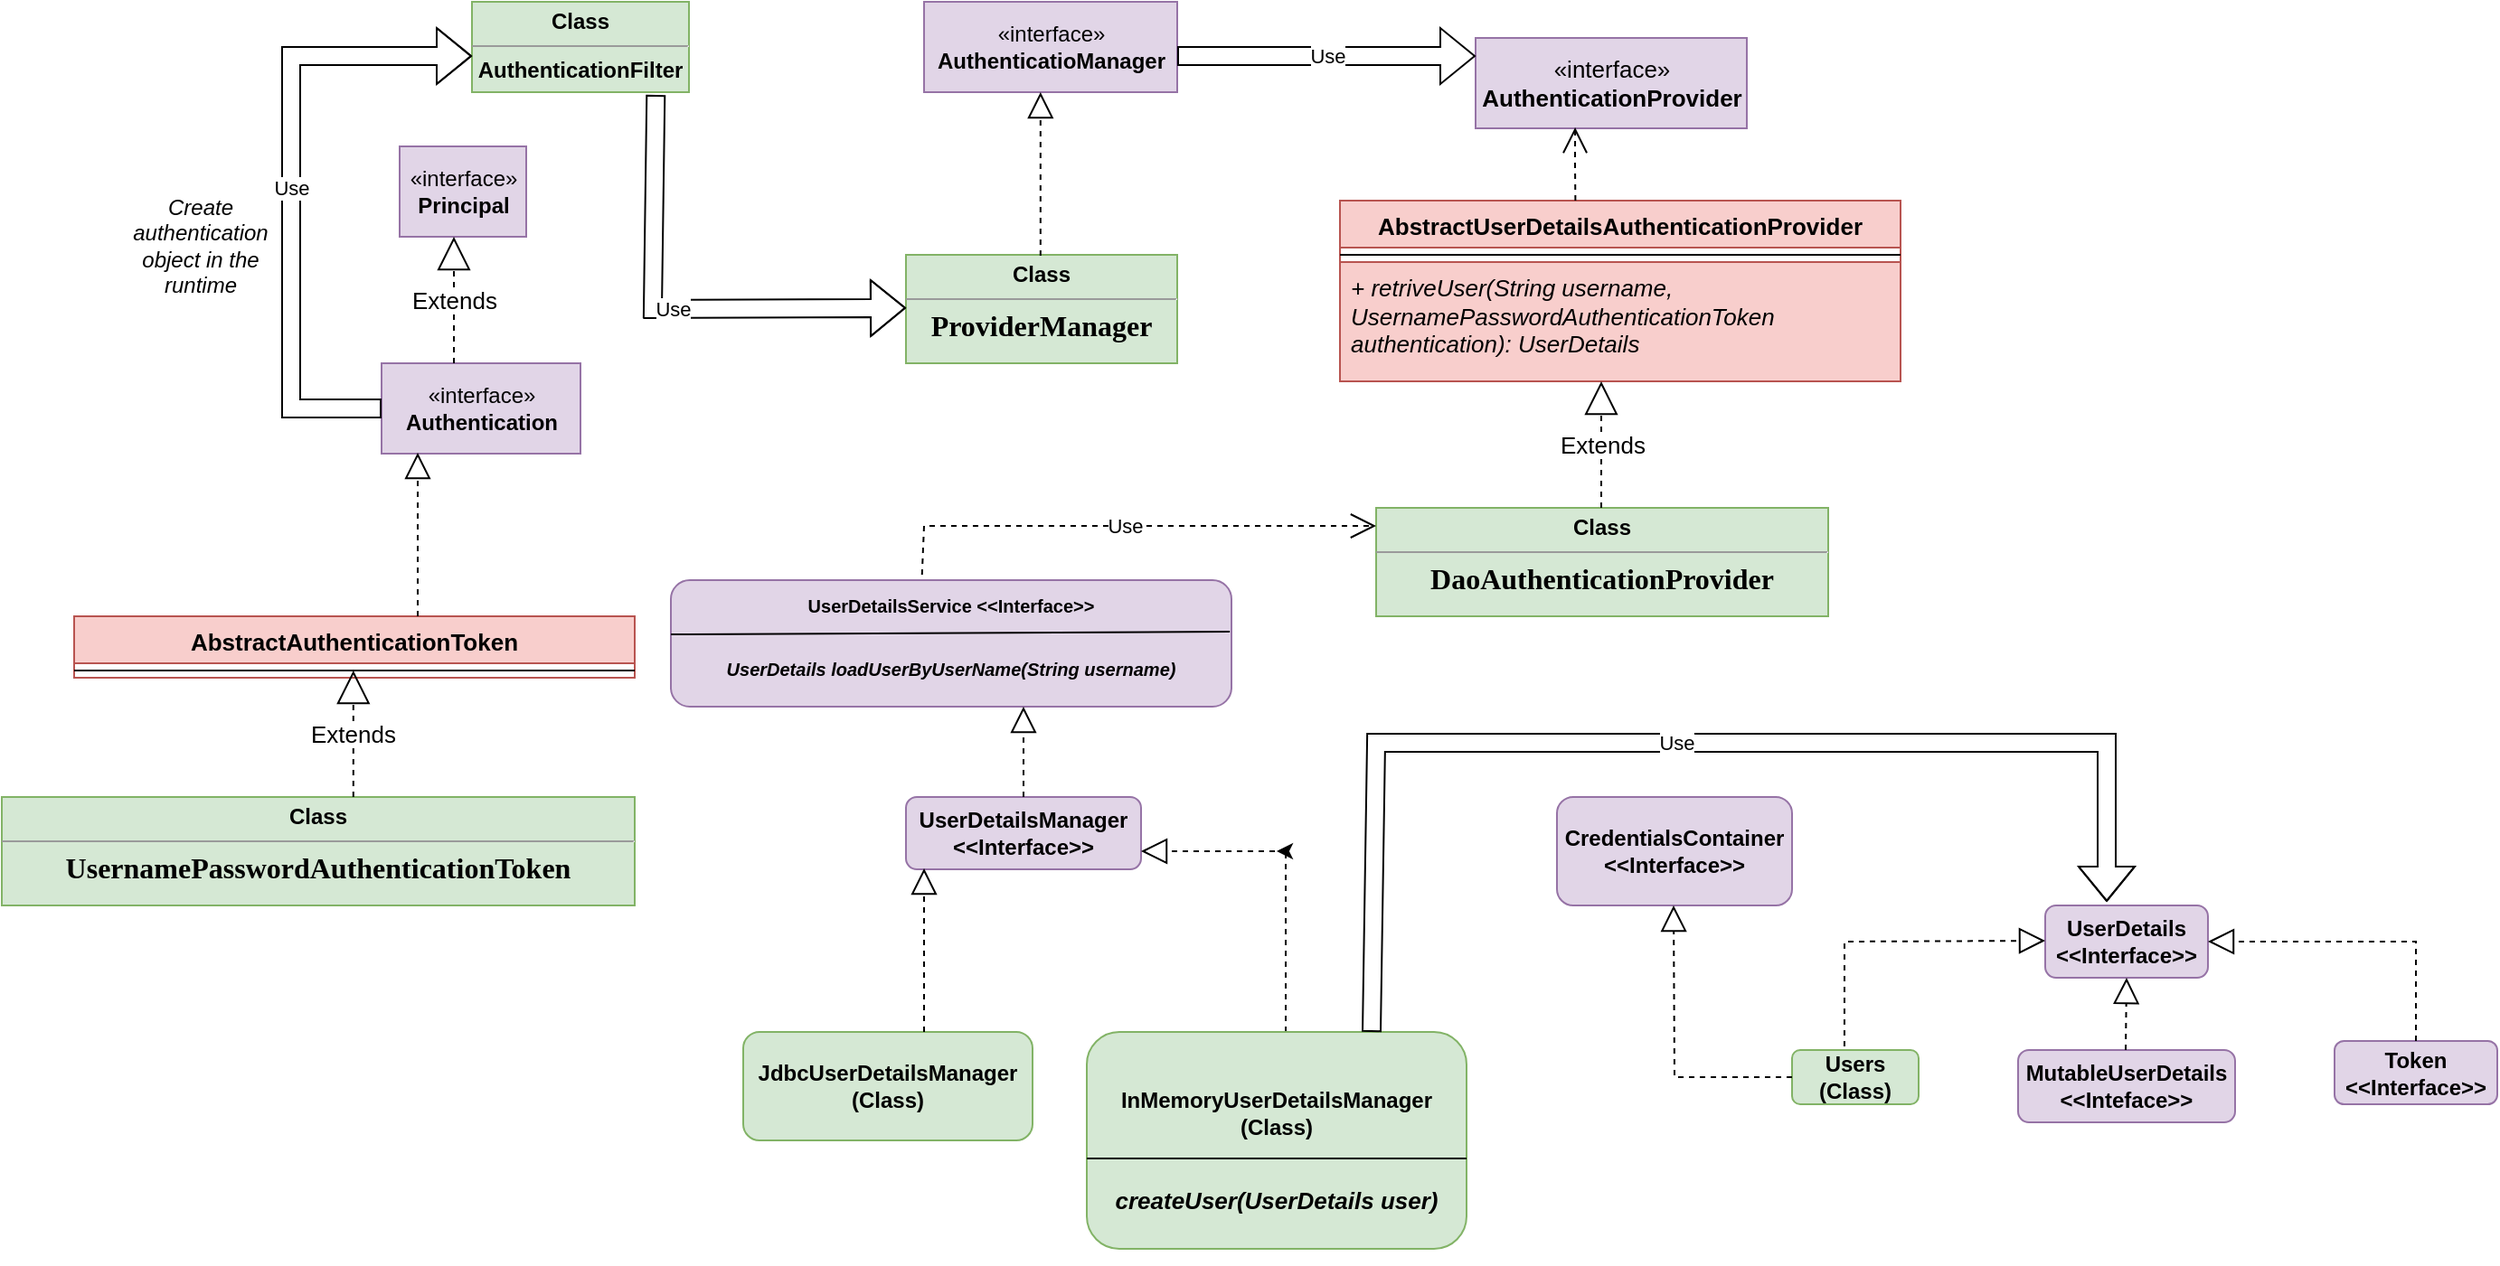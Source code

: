 <mxfile version="20.4.0" type="github" pages="2">
  <diagram id="7JhAGBCGNMpkyuO565MB" name="spring-security">
    <mxGraphModel dx="2755" dy="466" grid="1" gridSize="10" guides="1" tooltips="1" connect="1" arrows="1" fold="1" page="1" pageScale="1" pageWidth="850" pageHeight="1100" math="0" shadow="0">
      <root>
        <mxCell id="0" />
        <mxCell id="1" parent="0" />
        <mxCell id="2OhvPw83hctN9nR5Lysw-19" value="UserDetailsManager &amp;lt;&amp;lt;Interface&amp;gt;&amp;gt;" style="rounded=1;whiteSpace=wrap;html=1;fontStyle=1;fillColor=#e1d5e7;strokeColor=#9673a6;" parent="1" vertex="1">
          <mxGeometry x="-620" y="1110" width="130" height="40" as="geometry" />
        </mxCell>
        <mxCell id="2OhvPw83hctN9nR5Lysw-20" value="&lt;div style=&quot;&quot;&gt;&lt;span style=&quot;background-color: initial;&quot;&gt;&lt;sup style=&quot;&quot;&gt;UserDetailsService &amp;lt;&amp;lt;Interface&amp;gt;&amp;gt;&lt;/sup&gt;&lt;/span&gt;&lt;/div&gt;&lt;div style=&quot;&quot;&gt;&lt;span style=&quot;background-color: initial;&quot;&gt;&lt;sup&gt;&lt;br&gt;&lt;/sup&gt;&lt;/span&gt;&lt;/div&gt;&lt;div style=&quot;&quot;&gt;&lt;span style=&quot;background-color: initial;&quot;&gt;&lt;sup style=&quot;&quot;&gt;&lt;i style=&quot;&quot;&gt;UserDetails loadUserByUserName(String username)&lt;/i&gt;&lt;/sup&gt;&lt;/span&gt;&lt;/div&gt;" style="rounded=1;whiteSpace=wrap;html=1;fillColor=#e1d5e7;strokeColor=#9673a6;fontStyle=1;align=center;" parent="1" vertex="1">
          <mxGeometry x="-750" y="990" width="310" height="70" as="geometry" />
        </mxCell>
        <mxCell id="2OhvPw83hctN9nR5Lysw-22" value="&lt;b&gt;JdbcUserDetailsManager (Class)&lt;/b&gt;" style="rounded=1;whiteSpace=wrap;html=1;fillColor=#d5e8d4;strokeColor=#82b366;" parent="1" vertex="1">
          <mxGeometry x="-710" y="1240" width="160" height="60" as="geometry" />
        </mxCell>
        <mxCell id="pVIqleE_iX3nlFvVeCBg-13" style="edgeStyle=orthogonalEdgeStyle;rounded=0;orthogonalLoop=1;jettySize=auto;html=1;dashed=1;fontSize=13;" parent="1" source="2OhvPw83hctN9nR5Lysw-23" edge="1">
          <mxGeometry relative="1" as="geometry">
            <mxPoint x="-415" y="1140" as="targetPoint" />
            <Array as="points">
              <mxPoint x="-410" y="1140" />
            </Array>
          </mxGeometry>
        </mxCell>
        <mxCell id="2OhvPw83hctN9nR5Lysw-23" value="&lt;br&gt;&lt;p class=&quot;p1&quot;&gt;InMemoryUserDetailsManager (Class)&lt;/p&gt;&lt;br&gt;&lt;i&gt;&lt;font style=&quot;font-size: 13px;&quot;&gt;createUser(UserDetails user)&lt;/font&gt;&lt;/i&gt;&lt;br&gt;&amp;nbsp;" style="rounded=1;whiteSpace=wrap;html=1;fillColor=#d5e8d4;strokeColor=#82b366;fontStyle=1;align=center;verticalAlign=middle;" parent="1" vertex="1">
          <mxGeometry x="-520" y="1240" width="210" height="120" as="geometry" />
        </mxCell>
        <mxCell id="2OhvPw83hctN9nR5Lysw-24" style="edgeStyle=orthogonalEdgeStyle;rounded=0;orthogonalLoop=1;jettySize=auto;html=1;exitX=0.5;exitY=1;exitDx=0;exitDy=0;" parent="1" source="2OhvPw83hctN9nR5Lysw-23" target="2OhvPw83hctN9nR5Lysw-23" edge="1">
          <mxGeometry relative="1" as="geometry" />
        </mxCell>
        <mxCell id="2OhvPw83hctN9nR5Lysw-30" value="" style="endArrow=none;html=1;rounded=0;" parent="1" edge="1">
          <mxGeometry width="50" height="50" relative="1" as="geometry">
            <mxPoint x="-520" y="1310" as="sourcePoint" />
            <mxPoint x="-310" y="1310" as="targetPoint" />
          </mxGeometry>
        </mxCell>
        <mxCell id="2OhvPw83hctN9nR5Lysw-37" value="" style="endArrow=none;html=1;rounded=0;fontSize=13;entryX=0.997;entryY=0.407;entryDx=0;entryDy=0;entryPerimeter=0;" parent="1" target="2OhvPw83hctN9nR5Lysw-20" edge="1">
          <mxGeometry width="50" height="50" relative="1" as="geometry">
            <mxPoint x="-750" y="1020" as="sourcePoint" />
            <mxPoint x="-700" y="970" as="targetPoint" />
          </mxGeometry>
        </mxCell>
        <mxCell id="pVIqleE_iX3nlFvVeCBg-1" value="«interface»&lt;br&gt;&lt;b&gt;AuthenticationProvider&lt;/b&gt;" style="html=1;fontSize=13;fillColor=#e1d5e7;strokeColor=#9673a6;" parent="1" vertex="1">
          <mxGeometry x="-305" y="690" width="150" height="50" as="geometry" />
        </mxCell>
        <mxCell id="pVIqleE_iX3nlFvVeCBg-2" value="AbstractUserDetailsAuthenticationProvider" style="swimlane;fontStyle=1;align=center;verticalAlign=top;childLayout=stackLayout;horizontal=1;startSize=26;horizontalStack=0;resizeParent=1;resizeParentMax=0;resizeLast=0;collapsible=1;marginBottom=0;fontSize=13;fillColor=#f8cecc;strokeColor=#b85450;" parent="1" vertex="1">
          <mxGeometry x="-380" y="780" width="310" height="100" as="geometry">
            <mxRectangle x="370" y="40" width="110" height="30" as="alternateBounds" />
          </mxGeometry>
        </mxCell>
        <mxCell id="pVIqleE_iX3nlFvVeCBg-4" value="" style="line;strokeWidth=1;fillColor=none;align=left;verticalAlign=middle;spacingTop=-1;spacingLeft=3;spacingRight=3;rotatable=0;labelPosition=right;points=[];portConstraint=eastwest;fontSize=13;" parent="pVIqleE_iX3nlFvVeCBg-2" vertex="1">
          <mxGeometry y="26" width="310" height="8" as="geometry" />
        </mxCell>
        <object label="+ retriveUser(String username, UsernamePasswordAuthenticationToken authentication): UserDetails" id="pVIqleE_iX3nlFvVeCBg-5">
          <mxCell style="text;strokeColor=#b85450;fillColor=#f8cecc;align=left;verticalAlign=top;spacingLeft=4;spacingRight=4;overflow=hidden;rotatable=0;points=[[0,0.5],[1,0.5]];portConstraint=eastwest;fontSize=13;fontStyle=2;whiteSpace=wrap;" parent="pVIqleE_iX3nlFvVeCBg-2" vertex="1">
            <mxGeometry y="34" width="310" height="66" as="geometry" />
          </mxCell>
        </object>
        <mxCell id="pVIqleE_iX3nlFvVeCBg-6" value="" style="endArrow=open;endSize=12;dashed=1;html=1;rounded=0;fontSize=13;entryX=0.367;entryY=0.99;entryDx=0;entryDy=0;entryPerimeter=0;exitX=0.42;exitY=0;exitDx=0;exitDy=0;exitPerimeter=0;" parent="1" source="pVIqleE_iX3nlFvVeCBg-2" target="pVIqleE_iX3nlFvVeCBg-1" edge="1">
          <mxGeometry width="160" relative="1" as="geometry">
            <mxPoint x="-250" y="820" as="sourcePoint" />
            <mxPoint x="-90" y="820" as="targetPoint" />
            <Array as="points">
              <mxPoint x="-250" y="760" />
            </Array>
          </mxGeometry>
        </mxCell>
        <mxCell id="pVIqleE_iX3nlFvVeCBg-8" value="&lt;p style=&quot;margin: 4px 0px 0px;&quot;&gt;&lt;b&gt;Class&lt;/b&gt;&lt;/p&gt;&lt;hr size=&quot;1&quot;&gt;&lt;div style=&quot;height:2px;&quot;&gt;&lt;p style=&quot;margin: 0px; font-variant-numeric: normal; font-variant-east-asian: normal; font-stretch: normal; font-size: 16px; line-height: normal; font-family: Menlo;&quot; class=&quot;p1&quot;&gt;&lt;b&gt;DaoAuthenticationProvider&lt;/b&gt;&lt;/p&gt;&lt;/div&gt;" style="verticalAlign=top;align=center;overflow=fill;fontSize=12;fontFamily=Helvetica;html=1;fillColor=#d5e8d4;strokeColor=#82b366;" parent="1" vertex="1">
          <mxGeometry x="-360" y="950" width="250" height="60" as="geometry" />
        </mxCell>
        <mxCell id="pVIqleE_iX3nlFvVeCBg-10" value="" style="endArrow=block;dashed=1;endFill=0;endSize=12;html=1;rounded=0;fontSize=13;exitX=0.5;exitY=0;exitDx=0;exitDy=0;entryX=0.629;entryY=1;entryDx=0;entryDy=0;entryPerimeter=0;" parent="1" source="2OhvPw83hctN9nR5Lysw-19" target="2OhvPw83hctN9nR5Lysw-20" edge="1">
          <mxGeometry width="160" relative="1" as="geometry">
            <mxPoint x="-560" y="1090" as="sourcePoint" />
            <mxPoint x="-400" y="1090" as="targetPoint" />
          </mxGeometry>
        </mxCell>
        <mxCell id="pVIqleE_iX3nlFvVeCBg-11" value="" style="endArrow=block;dashed=1;endFill=0;endSize=12;html=1;rounded=0;fontSize=13;exitX=0.5;exitY=0;exitDx=0;exitDy=0;entryX=0.077;entryY=0.988;entryDx=0;entryDy=0;entryPerimeter=0;" parent="1" target="2OhvPw83hctN9nR5Lysw-19" edge="1">
          <mxGeometry width="160" relative="1" as="geometry">
            <mxPoint x="-609.99" y="1240" as="sourcePoint" />
            <mxPoint x="-610" y="1190" as="targetPoint" />
          </mxGeometry>
        </mxCell>
        <mxCell id="pVIqleE_iX3nlFvVeCBg-12" value="" style="endArrow=block;dashed=1;endFill=0;endSize=12;html=1;rounded=0;fontSize=13;entryX=1;entryY=0.75;entryDx=0;entryDy=0;" parent="1" target="2OhvPw83hctN9nR5Lysw-19" edge="1">
          <mxGeometry width="160" relative="1" as="geometry">
            <mxPoint x="-410" y="1140" as="sourcePoint" />
            <mxPoint x="-440" y="1140" as="targetPoint" />
            <Array as="points">
              <mxPoint x="-420" y="1140" />
            </Array>
          </mxGeometry>
        </mxCell>
        <mxCell id="NDV7WUPV6Lxd4Veiv8BD-41" value="Extends" style="endArrow=block;endSize=16;endFill=0;html=1;rounded=0;dashed=1;fontSize=13;" parent="1" edge="1">
          <mxGeometry width="160" relative="1" as="geometry">
            <mxPoint x="-235.5" y="950" as="sourcePoint" />
            <mxPoint x="-235.5" y="880" as="targetPoint" />
          </mxGeometry>
        </mxCell>
        <mxCell id="Zhe5iEd3yz5-mfW3sKlQ-1" value="UserDetails &amp;lt;&amp;lt;Interface&amp;gt;&amp;gt;" style="rounded=1;whiteSpace=wrap;html=1;fontStyle=1;align=center;fillColor=#e1d5e7;strokeColor=#9673a6;" parent="1" vertex="1">
          <mxGeometry x="10" y="1170" width="90" height="40" as="geometry" />
        </mxCell>
        <mxCell id="Zhe5iEd3yz5-mfW3sKlQ-2" value="&lt;b&gt;Users (Class)&lt;/b&gt;" style="rounded=1;whiteSpace=wrap;html=1;fillColor=#d5e8d4;strokeColor=#82b366;" parent="1" vertex="1">
          <mxGeometry x="-130" y="1250" width="70" height="30" as="geometry" />
        </mxCell>
        <mxCell id="Zhe5iEd3yz5-mfW3sKlQ-3" value="&lt;b&gt;MutableUserDetails &amp;lt;&amp;lt;Inteface&amp;gt;&amp;gt;&lt;/b&gt;" style="rounded=1;whiteSpace=wrap;html=1;fillColor=#e1d5e7;strokeColor=#9673a6;" parent="1" vertex="1">
          <mxGeometry x="-5" y="1250" width="120" height="40" as="geometry" />
        </mxCell>
        <mxCell id="Zhe5iEd3yz5-mfW3sKlQ-4" value="Token &amp;lt;&amp;lt;Interface&amp;gt;&amp;gt;" style="rounded=1;whiteSpace=wrap;html=1;fontStyle=1;fillColor=#e1d5e7;strokeColor=#9673a6;" parent="1" vertex="1">
          <mxGeometry x="170" y="1245" width="90" height="35" as="geometry" />
        </mxCell>
        <mxCell id="Zhe5iEd3yz5-mfW3sKlQ-5" value="CredentialsContainer &amp;lt;&amp;lt;Interface&amp;gt;&amp;gt;" style="rounded=1;whiteSpace=wrap;html=1;fontStyle=1;fillColor=#e1d5e7;strokeColor=#9673a6;" parent="1" vertex="1">
          <mxGeometry x="-260" y="1110" width="130" height="60" as="geometry" />
        </mxCell>
        <mxCell id="Zhe5iEd3yz5-mfW3sKlQ-6" value="" style="endArrow=block;dashed=1;endFill=0;endSize=12;html=1;rounded=0;fontSize=13;exitX=0;exitY=0.5;exitDx=0;exitDy=0;" parent="1" source="Zhe5iEd3yz5-mfW3sKlQ-2" edge="1">
          <mxGeometry width="160" relative="1" as="geometry">
            <mxPoint x="-195" y="1260" as="sourcePoint" />
            <mxPoint x="-195.5" y="1170" as="targetPoint" />
            <Array as="points">
              <mxPoint x="-195" y="1265" />
            </Array>
          </mxGeometry>
        </mxCell>
        <mxCell id="Zhe5iEd3yz5-mfW3sKlQ-7" value="" style="endArrow=block;dashed=1;endFill=0;endSize=12;html=1;rounded=0;fontSize=13;exitX=0.414;exitY=-0.067;exitDx=0;exitDy=0;exitPerimeter=0;" parent="1" source="Zhe5iEd3yz5-mfW3sKlQ-2" edge="1">
          <mxGeometry width="160" relative="1" as="geometry">
            <mxPoint x="-150" y="1189.5" as="sourcePoint" />
            <mxPoint x="10" y="1189.5" as="targetPoint" />
            <Array as="points">
              <mxPoint x="-101" y="1190" />
            </Array>
          </mxGeometry>
        </mxCell>
        <mxCell id="Zhe5iEd3yz5-mfW3sKlQ-8" value="" style="endArrow=block;dashed=1;endFill=0;endSize=12;html=1;rounded=0;fontSize=13;entryX=0.5;entryY=1;entryDx=0;entryDy=0;" parent="1" target="Zhe5iEd3yz5-mfW3sKlQ-1" edge="1">
          <mxGeometry width="160" relative="1" as="geometry">
            <mxPoint x="54.5" y="1250" as="sourcePoint" />
            <mxPoint x="54.5" y="1220" as="targetPoint" />
          </mxGeometry>
        </mxCell>
        <mxCell id="Zhe5iEd3yz5-mfW3sKlQ-9" value="" style="endArrow=block;dashed=1;endFill=0;endSize=12;html=1;rounded=0;fontSize=13;exitX=0.5;exitY=0;exitDx=0;exitDy=0;entryX=1;entryY=0.5;entryDx=0;entryDy=0;" parent="1" source="Zhe5iEd3yz5-mfW3sKlQ-4" target="Zhe5iEd3yz5-mfW3sKlQ-1" edge="1">
          <mxGeometry width="160" relative="1" as="geometry">
            <mxPoint x="220" y="1220" as="sourcePoint" />
            <mxPoint x="380" y="1220" as="targetPoint" />
            <Array as="points">
              <mxPoint x="215" y="1190" />
            </Array>
          </mxGeometry>
        </mxCell>
        <mxCell id="Zhe5iEd3yz5-mfW3sKlQ-10" value="Use" style="endArrow=open;endSize=12;dashed=1;html=1;rounded=0;exitX=0.448;exitY=-0.043;exitDx=0;exitDy=0;exitPerimeter=0;" parent="1" source="2OhvPw83hctN9nR5Lysw-20" edge="1">
          <mxGeometry width="160" relative="1" as="geometry">
            <mxPoint x="-520" y="960" as="sourcePoint" />
            <mxPoint x="-360" y="960" as="targetPoint" />
            <Array as="points">
              <mxPoint x="-610" y="960" />
            </Array>
          </mxGeometry>
        </mxCell>
        <mxCell id="Zhe5iEd3yz5-mfW3sKlQ-11" value="Use" style="endArrow=open;dashed=0;html=1;rounded=0;entryX=0.378;entryY=-0.05;entryDx=0;entryDy=0;entryPerimeter=0;shape=flexArrow;exitX=0.75;exitY=0;exitDx=0;exitDy=0;" parent="1" source="2OhvPw83hctN9nR5Lysw-23" target="Zhe5iEd3yz5-mfW3sKlQ-1" edge="1">
          <mxGeometry width="160" relative="1" as="geometry">
            <mxPoint x="-310" y="1310" as="sourcePoint" />
            <mxPoint x="-150" y="1310" as="targetPoint" />
            <Array as="points">
              <mxPoint x="-360" y="1080" />
              <mxPoint x="-280" y="1080" />
              <mxPoint x="44" y="1080" />
            </Array>
          </mxGeometry>
        </mxCell>
        <mxCell id="Zhe5iEd3yz5-mfW3sKlQ-12" value="«interface»&lt;br&gt;&lt;b&gt;AuthenticatioManager&lt;/b&gt;" style="html=1;fillColor=#e1d5e7;strokeColor=#9673a6;" parent="1" vertex="1">
          <mxGeometry x="-610" y="670" width="140" height="50" as="geometry" />
        </mxCell>
        <mxCell id="Zhe5iEd3yz5-mfW3sKlQ-13" value="&lt;p style=&quot;margin: 4px 0px 0px;&quot;&gt;&lt;b&gt;Class&lt;/b&gt;&lt;/p&gt;&lt;hr size=&quot;1&quot;&gt;&lt;div style=&quot;height:2px;&quot;&gt;&lt;p style=&quot;margin: 0px; font-variant-numeric: normal; font-variant-east-asian: normal; font-stretch: normal; font-size: 16px; line-height: normal; font-family: Menlo;&quot; class=&quot;p1&quot;&gt;&lt;b&gt;ProviderManager&lt;/b&gt;&lt;/p&gt;&lt;/div&gt;" style="verticalAlign=top;align=center;overflow=fill;fontSize=12;fontFamily=Helvetica;html=1;fillColor=#d5e8d4;strokeColor=#82b366;" parent="1" vertex="1">
          <mxGeometry x="-620" y="810" width="150" height="60" as="geometry" />
        </mxCell>
        <mxCell id="Zhe5iEd3yz5-mfW3sKlQ-18" value="" style="endArrow=block;dashed=1;endFill=0;endSize=12;html=1;rounded=0;fontSize=13;exitX=0.5;exitY=0;exitDx=0;exitDy=0;entryX=0.077;entryY=0.988;entryDx=0;entryDy=0;entryPerimeter=0;" parent="1" edge="1">
          <mxGeometry width="160" relative="1" as="geometry">
            <mxPoint x="-545.59" y="810.48" as="sourcePoint" />
            <mxPoint x="-545.59" y="720.0" as="targetPoint" />
          </mxGeometry>
        </mxCell>
        <mxCell id="Zhe5iEd3yz5-mfW3sKlQ-20" value="Use" style="endArrow=open;dashed=0;html=1;rounded=0;shape=flexArrow;" parent="1" edge="1">
          <mxGeometry width="160" relative="1" as="geometry">
            <mxPoint x="-470" y="700" as="sourcePoint" />
            <mxPoint x="-305" y="700" as="targetPoint" />
            <Array as="points" />
          </mxGeometry>
        </mxCell>
        <mxCell id="Zhe5iEd3yz5-mfW3sKlQ-21" value="&lt;p style=&quot;margin: 4px 0px 0px;&quot;&gt;&lt;b&gt;Class&lt;/b&gt;&lt;/p&gt;&lt;hr size=&quot;1&quot;&gt;&lt;div style=&quot;height:2px;&quot;&gt;&lt;b&gt;AuthenticationFilter&lt;/b&gt;&lt;/div&gt;" style="verticalAlign=top;align=center;overflow=fill;fontSize=12;fontFamily=Helvetica;html=1;fillColor=#d5e8d4;strokeColor=#82b366;" parent="1" vertex="1">
          <mxGeometry x="-860" y="670" width="120" height="50" as="geometry" />
        </mxCell>
        <mxCell id="Zhe5iEd3yz5-mfW3sKlQ-22" value="Use" style="endArrow=open;dashed=0;html=1;rounded=0;shape=flexArrow;exitX=0.847;exitY=1.03;exitDx=0;exitDy=0;exitPerimeter=0;" parent="1" source="Zhe5iEd3yz5-mfW3sKlQ-21" edge="1">
          <mxGeometry width="160" relative="1" as="geometry">
            <mxPoint x="-750" y="839.41" as="sourcePoint" />
            <mxPoint x="-620" y="839.41" as="targetPoint" />
            <Array as="points">
              <mxPoint x="-760" y="840" />
            </Array>
          </mxGeometry>
        </mxCell>
        <mxCell id="Zhe5iEd3yz5-mfW3sKlQ-23" value="«interface»&lt;br&gt;&lt;b&gt;Authentication&lt;/b&gt;" style="html=1;fillColor=#e1d5e7;strokeColor=#9673a6;" parent="1" vertex="1">
          <mxGeometry x="-910" y="870" width="110" height="50" as="geometry" />
        </mxCell>
        <mxCell id="Zhe5iEd3yz5-mfW3sKlQ-24" value="«interface»&lt;br&gt;&lt;b&gt;Principal&lt;/b&gt;" style="html=1;fillColor=#e1d5e7;strokeColor=#9673a6;" parent="1" vertex="1">
          <mxGeometry x="-900" y="750" width="70" height="50" as="geometry" />
        </mxCell>
        <mxCell id="Zhe5iEd3yz5-mfW3sKlQ-26" value="Extends" style="endArrow=block;endSize=16;endFill=0;html=1;rounded=0;dashed=1;fontSize=13;" parent="1" edge="1">
          <mxGeometry width="160" relative="1" as="geometry">
            <mxPoint x="-870" y="870" as="sourcePoint" />
            <mxPoint x="-870" y="800" as="targetPoint" />
          </mxGeometry>
        </mxCell>
        <object label="Use" id="Zhe5iEd3yz5-mfW3sKlQ-27">
          <mxCell style="endArrow=open;dashed=0;html=1;rounded=0;shape=flexArrow;exitX=0;exitY=0.5;exitDx=0;exitDy=0;" parent="1" source="Zhe5iEd3yz5-mfW3sKlQ-23" edge="1">
            <mxGeometry width="160" relative="1" as="geometry">
              <mxPoint x="-960" y="820" as="sourcePoint" />
              <mxPoint x="-860" y="700" as="targetPoint" />
              <Array as="points">
                <mxPoint x="-960" y="895" />
                <mxPoint x="-960" y="700" />
              </Array>
            </mxGeometry>
          </mxCell>
        </object>
        <mxCell id="Zhe5iEd3yz5-mfW3sKlQ-28" value="&lt;i&gt;Create authentication object in the runtime&lt;/i&gt;" style="text;html=1;strokeColor=none;fillColor=none;align=center;verticalAlign=middle;whiteSpace=wrap;rounded=0;" parent="1" vertex="1">
          <mxGeometry x="-1050" y="760" width="80" height="90" as="geometry" />
        </mxCell>
        <mxCell id="Zhe5iEd3yz5-mfW3sKlQ-29" value="&lt;p style=&quot;margin: 4px 0px 0px;&quot;&gt;&lt;b&gt;Class&lt;/b&gt;&lt;/p&gt;&lt;hr size=&quot;1&quot;&gt;&lt;div style=&quot;height:2px;&quot;&gt;&lt;p style=&quot;margin: 0px; font-variant-numeric: normal; font-variant-east-asian: normal; font-stretch: normal; font-size: 16px; line-height: normal; font-family: Menlo;&quot; class=&quot;p1&quot;&gt;&lt;b&gt;UsernamePasswordAuthenticationToken&lt;/b&gt;&lt;/p&gt;&lt;/div&gt;" style="verticalAlign=top;align=center;overflow=fill;fontSize=12;fontFamily=Helvetica;html=1;fillColor=#d5e8d4;strokeColor=#82b366;" parent="1" vertex="1">
          <mxGeometry x="-1120" y="1110" width="350" height="60" as="geometry" />
        </mxCell>
        <mxCell id="Zhe5iEd3yz5-mfW3sKlQ-30" value="AbstractAuthenticationToken" style="swimlane;fontStyle=1;align=center;verticalAlign=top;childLayout=stackLayout;horizontal=1;startSize=26;horizontalStack=0;resizeParent=1;resizeParentMax=0;resizeLast=0;collapsible=1;marginBottom=0;fontSize=13;fillColor=#f8cecc;strokeColor=#b85450;" parent="1" vertex="1">
          <mxGeometry x="-1080" y="1010" width="310" height="34" as="geometry">
            <mxRectangle x="370" y="40" width="110" height="30" as="alternateBounds" />
          </mxGeometry>
        </mxCell>
        <mxCell id="Zhe5iEd3yz5-mfW3sKlQ-31" value="" style="line;strokeWidth=1;fillColor=none;align=left;verticalAlign=middle;spacingTop=-1;spacingLeft=3;spacingRight=3;rotatable=0;labelPosition=right;points=[];portConstraint=eastwest;fontSize=13;" parent="Zhe5iEd3yz5-mfW3sKlQ-30" vertex="1">
          <mxGeometry y="26" width="310" height="8" as="geometry" />
        </mxCell>
        <mxCell id="Zhe5iEd3yz5-mfW3sKlQ-33" value="Extends" style="endArrow=block;endSize=16;endFill=0;html=1;rounded=0;dashed=1;fontSize=13;" parent="1" edge="1">
          <mxGeometry width="160" relative="1" as="geometry">
            <mxPoint x="-925.59" y="1110" as="sourcePoint" />
            <mxPoint x="-925.59" y="1040" as="targetPoint" />
          </mxGeometry>
        </mxCell>
        <mxCell id="Zhe5iEd3yz5-mfW3sKlQ-35" value="" style="endArrow=block;dashed=1;endFill=0;endSize=12;html=1;rounded=0;fontSize=13;exitX=0.5;exitY=0;exitDx=0;exitDy=0;entryX=0.077;entryY=0.988;entryDx=0;entryDy=0;entryPerimeter=0;" parent="1" edge="1">
          <mxGeometry width="160" relative="1" as="geometry">
            <mxPoint x="-890.0" y="1010.0" as="sourcePoint" />
            <mxPoint x="-890.0" y="919.52" as="targetPoint" />
          </mxGeometry>
        </mxCell>
      </root>
    </mxGraphModel>
  </diagram>
  <diagram id="fzzftBX0nAXGpxNLrdaH" name="spring-security-flowchart">
    <mxGraphModel dx="1267" dy="500" grid="1" gridSize="10" guides="1" tooltips="1" connect="1" arrows="1" fold="1" page="1" pageScale="1" pageWidth="850" pageHeight="1100" math="0" shadow="0">
      <root>
        <mxCell id="0" />
        <mxCell id="1" parent="0" />
        <mxCell id="FdNULJnpuu7iGeKT-yt0-1" value="" style="shape=actor;whiteSpace=wrap;html=1;fillColor=#0050ef;fontColor=#ffffff;strokeColor=#001DBC;" vertex="1" parent="1">
          <mxGeometry x="50" y="160" width="40" height="60" as="geometry" />
        </mxCell>
        <mxCell id="FdNULJnpuu7iGeKT-yt0-2" value="Spring Filter" style="strokeWidth=2;html=1;shape=mxgraph.flowchart.terminator;whiteSpace=wrap;fillColor=#e1d5e7;strokeColor=#9673a6;" vertex="1" parent="1">
          <mxGeometry x="210" y="160" width="100" height="60" as="geometry" />
        </mxCell>
        <mxCell id="FdNULJnpuu7iGeKT-yt0-3" value="Authentication Manager" style="strokeWidth=2;html=1;shape=mxgraph.flowchart.terminator;whiteSpace=wrap;fillColor=#e1d5e7;strokeColor=#9673a6;" vertex="1" parent="1">
          <mxGeometry x="430" y="160" width="100" height="60" as="geometry" />
        </mxCell>
        <mxCell id="FdNULJnpuu7iGeKT-yt0-4" value="Authentication Provider" style="strokeWidth=2;html=1;shape=mxgraph.flowchart.terminator;whiteSpace=wrap;fillColor=#e1d5e7;strokeColor=#9673a6;" vertex="1" parent="1">
          <mxGeometry x="650" y="160" width="100" height="60" as="geometry" />
        </mxCell>
        <mxCell id="FdNULJnpuu7iGeKT-yt0-5" value="User Details Service" style="strokeWidth=2;html=1;shape=mxgraph.flowchart.terminator;whiteSpace=wrap;fillColor=#e1d5e7;strokeColor=#9673a6;" vertex="1" parent="1">
          <mxGeometry x="580" y="280" width="110" height="60" as="geometry" />
        </mxCell>
        <mxCell id="FdNULJnpuu7iGeKT-yt0-6" value="Password Encoder" style="strokeWidth=2;html=1;shape=mxgraph.flowchart.terminator;whiteSpace=wrap;fillColor=#e1d5e7;strokeColor=#9673a6;" vertex="1" parent="1">
          <mxGeometry x="720" y="280" width="100" height="60" as="geometry" />
        </mxCell>
        <mxCell id="FdNULJnpuu7iGeKT-yt0-7" value="Security Context Holder" style="strokeWidth=2;html=1;shape=mxgraph.flowchart.terminator;whiteSpace=wrap;fillColor=#e1d5e7;strokeColor=#9673a6;" vertex="1" parent="1">
          <mxGeometry x="210" y="310" width="100" height="60" as="geometry" />
        </mxCell>
        <mxCell id="FdNULJnpuu7iGeKT-yt0-8" value="Authentication Object" style="strokeWidth=2;html=1;shape=mxgraph.flowchart.terminator;whiteSpace=wrap;fillColor=#e1d5e7;strokeColor=#9673a6;" vertex="1" parent="1">
          <mxGeometry x="210" y="10" width="100" height="60" as="geometry" />
        </mxCell>
        <mxCell id="FdNULJnpuu7iGeKT-yt0-9" value="" style="verticalLabelPosition=bottom;verticalAlign=top;html=1;strokeWidth=2;shape=mxgraph.arrows2.arrow;dy=0.6;dx=40;notch=0;fillColor=#d5e8d4;strokeColor=#82b366;" vertex="1" parent="1">
          <mxGeometry x="90" y="180" width="120" height="20" as="geometry" />
        </mxCell>
        <mxCell id="FdNULJnpuu7iGeKT-yt0-10" value="" style="verticalLabelPosition=bottom;verticalAlign=top;html=1;strokeWidth=2;shape=mxgraph.arrows2.arrow;dy=0.6;dx=40;notch=0;fillColor=#d5e8d4;strokeColor=#82b366;" vertex="1" parent="1">
          <mxGeometry x="310" y="170" width="120" height="20" as="geometry" />
        </mxCell>
        <mxCell id="FdNULJnpuu7iGeKT-yt0-11" value="" style="verticalLabelPosition=bottom;verticalAlign=top;html=1;strokeWidth=2;shape=mxgraph.arrows2.arrow;dy=0.6;dx=40;notch=0;fillColor=#d5e8d4;strokeColor=#82b366;" vertex="1" parent="1">
          <mxGeometry x="530" y="170" width="120" height="20" as="geometry" />
        </mxCell>
        <mxCell id="FdNULJnpuu7iGeKT-yt0-12" value="" style="verticalLabelPosition=bottom;verticalAlign=top;html=1;strokeWidth=2;shape=mxgraph.arrows2.arrow;dy=0.6;dx=40;notch=0;direction=west;fillColor=#f8cecc;strokeColor=#b85450;" vertex="1" parent="1">
          <mxGeometry x="530" y="190" width="120" height="20" as="geometry" />
        </mxCell>
        <mxCell id="FdNULJnpuu7iGeKT-yt0-13" value="" style="verticalLabelPosition=bottom;verticalAlign=top;html=1;strokeWidth=2;shape=mxgraph.arrows2.arrow;dy=0.6;dx=40;notch=0;direction=west;fillColor=#f8cecc;strokeColor=#b85450;" vertex="1" parent="1">
          <mxGeometry x="310" y="190" width="120" height="20" as="geometry" />
        </mxCell>
        <mxCell id="FdNULJnpuu7iGeKT-yt0-14" value="" style="verticalLabelPosition=bottom;verticalAlign=top;html=1;strokeWidth=2;shape=mxgraph.arrows2.arrow;dy=0.6;dx=40;notch=0;direction=west;fillColor=#f8cecc;strokeColor=#b85450;" vertex="1" parent="1">
          <mxGeometry x="90" y="200" width="120" height="20" as="geometry" />
        </mxCell>
        <mxCell id="FdNULJnpuu7iGeKT-yt0-15" value="" style="verticalLabelPosition=bottom;verticalAlign=top;html=1;strokeWidth=2;shape=mxgraph.arrows2.arrow;dy=0.6;dx=40;notch=0;direction=north;" vertex="1" parent="1">
          <mxGeometry x="250" y="70" width="20" height="90" as="geometry" />
        </mxCell>
        <mxCell id="FdNULJnpuu7iGeKT-yt0-16" value="" style="verticalLabelPosition=bottom;verticalAlign=top;html=1;strokeWidth=2;shape=mxgraph.arrows2.arrow;dy=0.6;dx=40;notch=0;direction=south;strokeColor=#000000;" vertex="1" parent="1">
          <mxGeometry x="250" y="220" width="20" height="90" as="geometry" />
        </mxCell>
        <mxCell id="FdNULJnpuu7iGeKT-yt0-17" value="" style="shape=flexArrow;endArrow=classic;html=1;rounded=0;exitX=0.192;exitY=0.988;exitDx=0;exitDy=0;exitPerimeter=0;entryX=0.5;entryY=0;entryDx=0;entryDy=0;entryPerimeter=0;" edge="1" parent="1" source="FdNULJnpuu7iGeKT-yt0-4" target="FdNULJnpuu7iGeKT-yt0-5">
          <mxGeometry width="50" height="50" relative="1" as="geometry">
            <mxPoint x="540" y="370" as="sourcePoint" />
            <mxPoint x="480" y="260" as="targetPoint" />
            <Array as="points">
              <mxPoint x="635" y="220" />
            </Array>
          </mxGeometry>
        </mxCell>
        <mxCell id="FdNULJnpuu7iGeKT-yt0-18" value="" style="shape=flexArrow;endArrow=classic;html=1;rounded=0;entryX=0.5;entryY=0;entryDx=0;entryDy=0;entryPerimeter=0;" edge="1" parent="1">
          <mxGeometry width="50" height="50" relative="1" as="geometry">
            <mxPoint x="730" y="219.28" as="sourcePoint" />
            <mxPoint x="760" y="280" as="targetPoint" />
            <Array as="points">
              <mxPoint x="760" y="220" />
            </Array>
          </mxGeometry>
        </mxCell>
      </root>
    </mxGraphModel>
  </diagram>
</mxfile>
